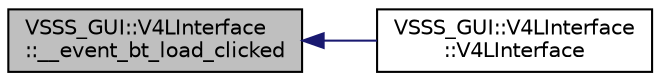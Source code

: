 digraph "VSSS_GUI::V4LInterface::__event_bt_load_clicked"
{
 // INTERACTIVE_SVG=YES
  edge [fontname="Helvetica",fontsize="10",labelfontname="Helvetica",labelfontsize="10"];
  node [fontname="Helvetica",fontsize="10",shape=record];
  rankdir="LR";
  Node201 [label="VSSS_GUI::V4LInterface\l::__event_bt_load_clicked",height=0.2,width=0.4,color="black", fillcolor="grey75", style="filled", fontcolor="black"];
  Node201 -> Node202 [dir="back",color="midnightblue",fontsize="10",style="solid"];
  Node202 [label="VSSS_GUI::V4LInterface\l::V4LInterface",height=0.2,width=0.4,color="black", fillcolor="white", style="filled",URL="$class_v_s_s_s___g_u_i_1_1_v4_l_interface.html#a8fafd828eacc6d5480649fa9fddc7ee4",tooltip="Constructor of a V4LInterface object. "];
}
